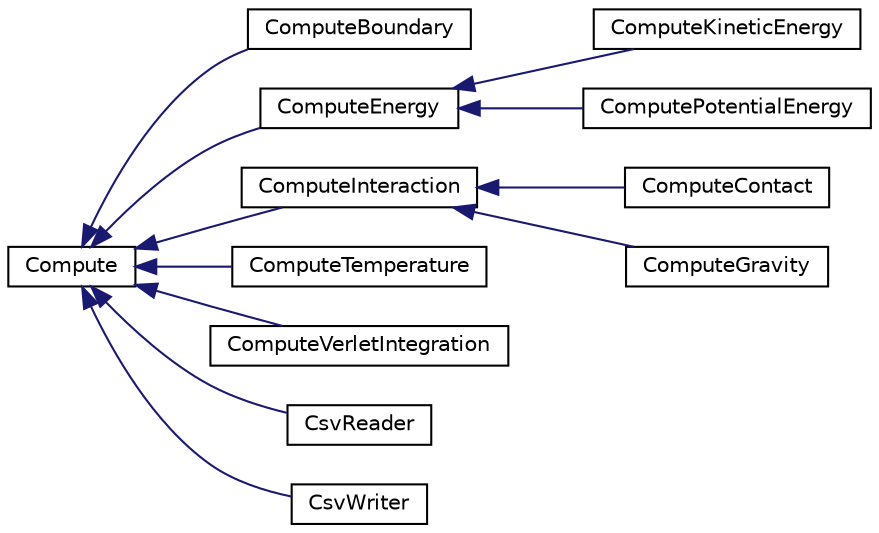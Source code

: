 digraph "Graphical Class Hierarchy"
{
  edge [fontname="Helvetica",fontsize="10",labelfontname="Helvetica",labelfontsize="10"];
  node [fontname="Helvetica",fontsize="10",shape=record];
  rankdir="LR";
  Node0 [label="Compute",height=0.2,width=0.4,color="black", fillcolor="white", style="filled",URL="$class_compute.html",tooltip="Base class for all compute. "];
  Node0 -> Node1 [dir="back",color="midnightblue",fontsize="10",style="solid",fontname="Helvetica"];
  Node1 [label="ComputeBoundary",height=0.2,width=0.4,color="black", fillcolor="white", style="filled",URL="$class_compute_boundary.html",tooltip="Compute interaction with simulation box. "];
  Node0 -> Node2 [dir="back",color="midnightblue",fontsize="10",style="solid",fontname="Helvetica"];
  Node2 [label="ComputeEnergy",height=0.2,width=0.4,color="black", fillcolor="white", style="filled",URL="$class_compute_energy.html",tooltip="Base class for energy computation. "];
  Node2 -> Node3 [dir="back",color="midnightblue",fontsize="10",style="solid",fontname="Helvetica"];
  Node3 [label="ComputeKineticEnergy",height=0.2,width=0.4,color="black", fillcolor="white", style="filled",URL="$class_compute_kinetic_energy.html",tooltip="Compute kinetic energy of system. "];
  Node2 -> Node4 [dir="back",color="midnightblue",fontsize="10",style="solid",fontname="Helvetica"];
  Node4 [label="ComputePotentialEnergy",height=0.2,width=0.4,color="black", fillcolor="white", style="filled",URL="$class_compute_potential_energy.html",tooltip="Compute potential energy of system. "];
  Node0 -> Node5 [dir="back",color="midnightblue",fontsize="10",style="solid",fontname="Helvetica"];
  Node5 [label="ComputeInteraction",height=0.2,width=0.4,color="black", fillcolor="white", style="filled",URL="$class_compute_interaction.html",tooltip="Base class for interaction computation. "];
  Node5 -> Node6 [dir="back",color="midnightblue",fontsize="10",style="solid",fontname="Helvetica"];
  Node6 [label="ComputeContact",height=0.2,width=0.4,color="black", fillcolor="white", style="filled",URL="$class_compute_contact.html",tooltip="Compute contact interaction between ping-pong balls. "];
  Node5 -> Node7 [dir="back",color="midnightblue",fontsize="10",style="solid",fontname="Helvetica"];
  Node7 [label="ComputeGravity",height=0.2,width=0.4,color="black", fillcolor="white", style="filled",URL="$class_compute_gravity.html",tooltip="Compute Newton gravity interaction. "];
  Node0 -> Node8 [dir="back",color="midnightblue",fontsize="10",style="solid",fontname="Helvetica"];
  Node8 [label="ComputeTemperature",height=0.2,width=0.4,color="black", fillcolor="white", style="filled",URL="$class_compute_temperature.html",tooltip="Compute contact interaction between ping-pong balls. "];
  Node0 -> Node9 [dir="back",color="midnightblue",fontsize="10",style="solid",fontname="Helvetica"];
  Node9 [label="ComputeVerletIntegration",height=0.2,width=0.4,color="black", fillcolor="white", style="filled",URL="$class_compute_verlet_integration.html",tooltip="Integrate equation of motion. "];
  Node0 -> Node10 [dir="back",color="midnightblue",fontsize="10",style="solid",fontname="Helvetica"];
  Node10 [label="CsvReader",height=0.2,width=0.4,color="black", fillcolor="white", style="filled",URL="$class_csv_reader.html",tooltip="Read system from csv input file. "];
  Node0 -> Node11 [dir="back",color="midnightblue",fontsize="10",style="solid",fontname="Helvetica"];
  Node11 [label="CsvWriter",height=0.2,width=0.4,color="black", fillcolor="white", style="filled",URL="$class_csv_writer.html",tooltip="Write system state to csv file. "];
}
